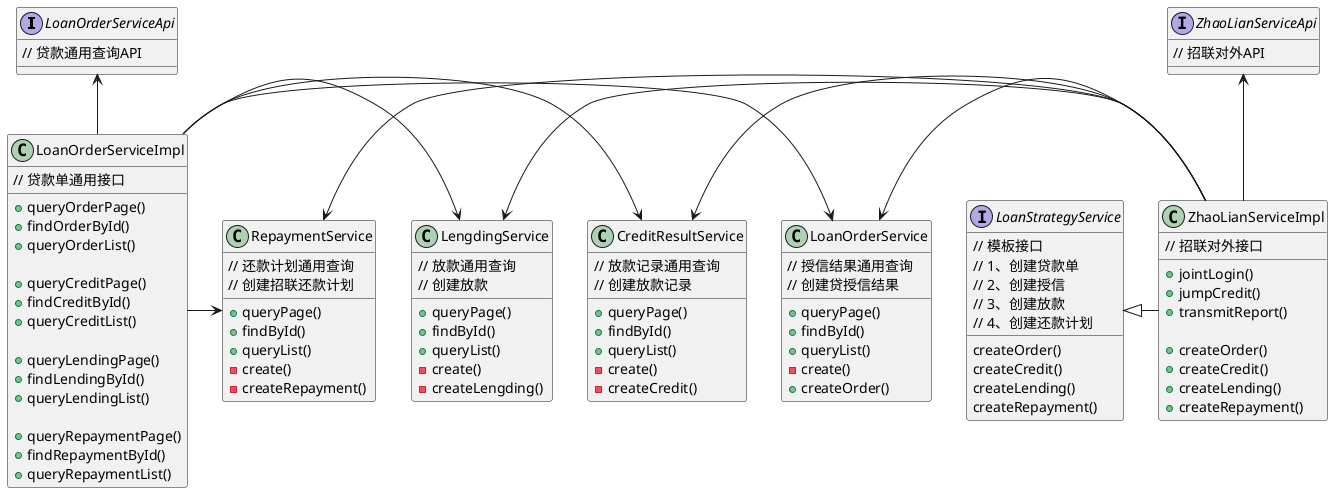 @startuml

interface LoanOrderServiceApi {
    // 贷款通用查询API
}

interface ZhaoLianServiceApi {
    // 招联对外API
}

class LoanOrderService {
    // 授信结果通用查询
    // 创建贷授信结果
    + queryPage()
    + findById()
    + queryList()
    - create()
    + createOrder()
}

class CreditResultService {
    // 放款记录通用查询
    // 创建放款记录
    + queryPage()
    + findById()
    + queryList()
    - create()
    - createCredit()
}

class LengdingService {
    // 放款通用查询
    // 创建放款
    + queryPage()
    + findById()
    + queryList()
    - create()
    - createLengding()
}

class RepaymentService {
    // 还款计划通用查询
    // 创建招联还款计划
    + queryPage()
    + findById()
    + queryList()
    - create()
    - createRepayment()
}


interface LoanStrategyService {
    // 模板接口
    // 1、创建贷款单
    // 2、创建授信
    // 3、创建放款
    // 4、创建还款计划
    createOrder()
    createCredit()
    createLending()
    createRepayment()
}


class ZhaoLianServiceImpl {
    // 招联对外接口
    + jointLogin()
    + jumpCredit()
    + transmitReport()

    + createOrder()
    + createCredit()
    + createLending()
    + createRepayment()

}

class LoanOrderServiceImpl {
    // 贷款单通用接口
    + queryOrderPage()
    + findOrderById()
    + queryOrderList()

    + queryCreditPage()
    + findCreditById()
    + queryCreditList()

    + queryLendingPage()
    + findLendingById()
    + queryLendingList()

    + queryRepaymentPage()
    + findRepaymentById()
    + queryRepaymentList()
}

LoanOrderServiceApi  <-- LoanOrderServiceImpl
ZhaoLianServiceApi   <-- ZhaoLianServiceImpl

LoanOrderServiceImpl -> LoanOrderService
LoanOrderServiceImpl -> CreditResultService
LoanOrderServiceImpl -> LengdingService
LoanOrderServiceImpl -> RepaymentService


LoanOrderService <- ZhaoLianServiceImpl
CreditResultService <- ZhaoLianServiceImpl
LengdingService <- ZhaoLianServiceImpl
RepaymentService <- ZhaoLianServiceImpl

LoanStrategyService  <|- ZhaoLianServiceImpl


@enduml